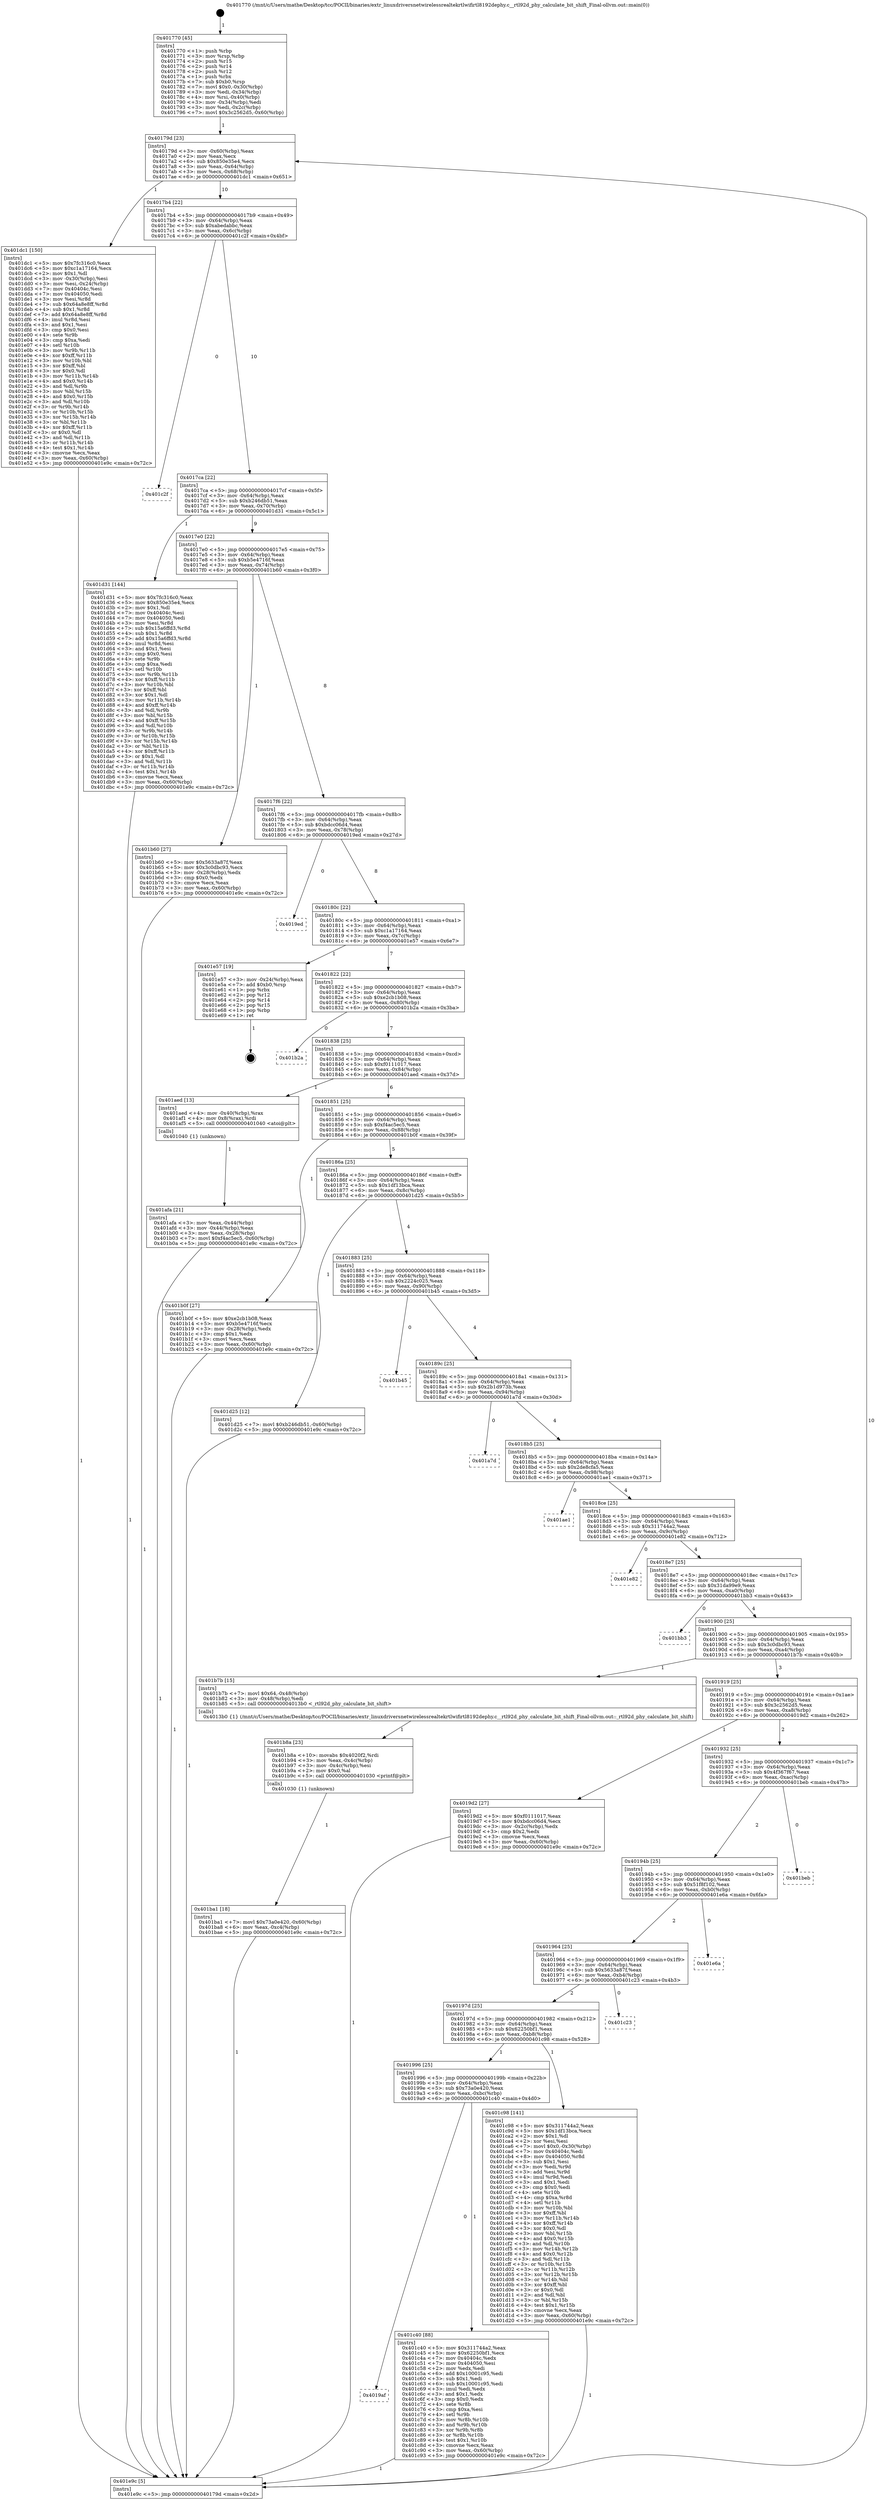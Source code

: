 digraph "0x401770" {
  label = "0x401770 (/mnt/c/Users/mathe/Desktop/tcc/POCII/binaries/extr_linuxdriversnetwirelessrealtekrtlwifirtl8192dephy.c__rtl92d_phy_calculate_bit_shift_Final-ollvm.out::main(0))"
  labelloc = "t"
  node[shape=record]

  Entry [label="",width=0.3,height=0.3,shape=circle,fillcolor=black,style=filled]
  "0x40179d" [label="{
     0x40179d [23]\l
     | [instrs]\l
     &nbsp;&nbsp;0x40179d \<+3\>: mov -0x60(%rbp),%eax\l
     &nbsp;&nbsp;0x4017a0 \<+2\>: mov %eax,%ecx\l
     &nbsp;&nbsp;0x4017a2 \<+6\>: sub $0x850e35e4,%ecx\l
     &nbsp;&nbsp;0x4017a8 \<+3\>: mov %eax,-0x64(%rbp)\l
     &nbsp;&nbsp;0x4017ab \<+3\>: mov %ecx,-0x68(%rbp)\l
     &nbsp;&nbsp;0x4017ae \<+6\>: je 0000000000401dc1 \<main+0x651\>\l
  }"]
  "0x401dc1" [label="{
     0x401dc1 [150]\l
     | [instrs]\l
     &nbsp;&nbsp;0x401dc1 \<+5\>: mov $0x7fc316c0,%eax\l
     &nbsp;&nbsp;0x401dc6 \<+5\>: mov $0xc1a17164,%ecx\l
     &nbsp;&nbsp;0x401dcb \<+2\>: mov $0x1,%dl\l
     &nbsp;&nbsp;0x401dcd \<+3\>: mov -0x30(%rbp),%esi\l
     &nbsp;&nbsp;0x401dd0 \<+3\>: mov %esi,-0x24(%rbp)\l
     &nbsp;&nbsp;0x401dd3 \<+7\>: mov 0x40404c,%esi\l
     &nbsp;&nbsp;0x401dda \<+7\>: mov 0x404050,%edi\l
     &nbsp;&nbsp;0x401de1 \<+3\>: mov %esi,%r8d\l
     &nbsp;&nbsp;0x401de4 \<+7\>: sub $0x64a8e8ff,%r8d\l
     &nbsp;&nbsp;0x401deb \<+4\>: sub $0x1,%r8d\l
     &nbsp;&nbsp;0x401def \<+7\>: add $0x64a8e8ff,%r8d\l
     &nbsp;&nbsp;0x401df6 \<+4\>: imul %r8d,%esi\l
     &nbsp;&nbsp;0x401dfa \<+3\>: and $0x1,%esi\l
     &nbsp;&nbsp;0x401dfd \<+3\>: cmp $0x0,%esi\l
     &nbsp;&nbsp;0x401e00 \<+4\>: sete %r9b\l
     &nbsp;&nbsp;0x401e04 \<+3\>: cmp $0xa,%edi\l
     &nbsp;&nbsp;0x401e07 \<+4\>: setl %r10b\l
     &nbsp;&nbsp;0x401e0b \<+3\>: mov %r9b,%r11b\l
     &nbsp;&nbsp;0x401e0e \<+4\>: xor $0xff,%r11b\l
     &nbsp;&nbsp;0x401e12 \<+3\>: mov %r10b,%bl\l
     &nbsp;&nbsp;0x401e15 \<+3\>: xor $0xff,%bl\l
     &nbsp;&nbsp;0x401e18 \<+3\>: xor $0x0,%dl\l
     &nbsp;&nbsp;0x401e1b \<+3\>: mov %r11b,%r14b\l
     &nbsp;&nbsp;0x401e1e \<+4\>: and $0x0,%r14b\l
     &nbsp;&nbsp;0x401e22 \<+3\>: and %dl,%r9b\l
     &nbsp;&nbsp;0x401e25 \<+3\>: mov %bl,%r15b\l
     &nbsp;&nbsp;0x401e28 \<+4\>: and $0x0,%r15b\l
     &nbsp;&nbsp;0x401e2c \<+3\>: and %dl,%r10b\l
     &nbsp;&nbsp;0x401e2f \<+3\>: or %r9b,%r14b\l
     &nbsp;&nbsp;0x401e32 \<+3\>: or %r10b,%r15b\l
     &nbsp;&nbsp;0x401e35 \<+3\>: xor %r15b,%r14b\l
     &nbsp;&nbsp;0x401e38 \<+3\>: or %bl,%r11b\l
     &nbsp;&nbsp;0x401e3b \<+4\>: xor $0xff,%r11b\l
     &nbsp;&nbsp;0x401e3f \<+3\>: or $0x0,%dl\l
     &nbsp;&nbsp;0x401e42 \<+3\>: and %dl,%r11b\l
     &nbsp;&nbsp;0x401e45 \<+3\>: or %r11b,%r14b\l
     &nbsp;&nbsp;0x401e48 \<+4\>: test $0x1,%r14b\l
     &nbsp;&nbsp;0x401e4c \<+3\>: cmovne %ecx,%eax\l
     &nbsp;&nbsp;0x401e4f \<+3\>: mov %eax,-0x60(%rbp)\l
     &nbsp;&nbsp;0x401e52 \<+5\>: jmp 0000000000401e9c \<main+0x72c\>\l
  }"]
  "0x4017b4" [label="{
     0x4017b4 [22]\l
     | [instrs]\l
     &nbsp;&nbsp;0x4017b4 \<+5\>: jmp 00000000004017b9 \<main+0x49\>\l
     &nbsp;&nbsp;0x4017b9 \<+3\>: mov -0x64(%rbp),%eax\l
     &nbsp;&nbsp;0x4017bc \<+5\>: sub $0xabedabbc,%eax\l
     &nbsp;&nbsp;0x4017c1 \<+3\>: mov %eax,-0x6c(%rbp)\l
     &nbsp;&nbsp;0x4017c4 \<+6\>: je 0000000000401c2f \<main+0x4bf\>\l
  }"]
  Exit [label="",width=0.3,height=0.3,shape=circle,fillcolor=black,style=filled,peripheries=2]
  "0x401c2f" [label="{
     0x401c2f\l
  }", style=dashed]
  "0x4017ca" [label="{
     0x4017ca [22]\l
     | [instrs]\l
     &nbsp;&nbsp;0x4017ca \<+5\>: jmp 00000000004017cf \<main+0x5f\>\l
     &nbsp;&nbsp;0x4017cf \<+3\>: mov -0x64(%rbp),%eax\l
     &nbsp;&nbsp;0x4017d2 \<+5\>: sub $0xb246db51,%eax\l
     &nbsp;&nbsp;0x4017d7 \<+3\>: mov %eax,-0x70(%rbp)\l
     &nbsp;&nbsp;0x4017da \<+6\>: je 0000000000401d31 \<main+0x5c1\>\l
  }"]
  "0x4019af" [label="{
     0x4019af\l
  }", style=dashed]
  "0x401d31" [label="{
     0x401d31 [144]\l
     | [instrs]\l
     &nbsp;&nbsp;0x401d31 \<+5\>: mov $0x7fc316c0,%eax\l
     &nbsp;&nbsp;0x401d36 \<+5\>: mov $0x850e35e4,%ecx\l
     &nbsp;&nbsp;0x401d3b \<+2\>: mov $0x1,%dl\l
     &nbsp;&nbsp;0x401d3d \<+7\>: mov 0x40404c,%esi\l
     &nbsp;&nbsp;0x401d44 \<+7\>: mov 0x404050,%edi\l
     &nbsp;&nbsp;0x401d4b \<+3\>: mov %esi,%r8d\l
     &nbsp;&nbsp;0x401d4e \<+7\>: sub $0x15a6ffd3,%r8d\l
     &nbsp;&nbsp;0x401d55 \<+4\>: sub $0x1,%r8d\l
     &nbsp;&nbsp;0x401d59 \<+7\>: add $0x15a6ffd3,%r8d\l
     &nbsp;&nbsp;0x401d60 \<+4\>: imul %r8d,%esi\l
     &nbsp;&nbsp;0x401d64 \<+3\>: and $0x1,%esi\l
     &nbsp;&nbsp;0x401d67 \<+3\>: cmp $0x0,%esi\l
     &nbsp;&nbsp;0x401d6a \<+4\>: sete %r9b\l
     &nbsp;&nbsp;0x401d6e \<+3\>: cmp $0xa,%edi\l
     &nbsp;&nbsp;0x401d71 \<+4\>: setl %r10b\l
     &nbsp;&nbsp;0x401d75 \<+3\>: mov %r9b,%r11b\l
     &nbsp;&nbsp;0x401d78 \<+4\>: xor $0xff,%r11b\l
     &nbsp;&nbsp;0x401d7c \<+3\>: mov %r10b,%bl\l
     &nbsp;&nbsp;0x401d7f \<+3\>: xor $0xff,%bl\l
     &nbsp;&nbsp;0x401d82 \<+3\>: xor $0x1,%dl\l
     &nbsp;&nbsp;0x401d85 \<+3\>: mov %r11b,%r14b\l
     &nbsp;&nbsp;0x401d88 \<+4\>: and $0xff,%r14b\l
     &nbsp;&nbsp;0x401d8c \<+3\>: and %dl,%r9b\l
     &nbsp;&nbsp;0x401d8f \<+3\>: mov %bl,%r15b\l
     &nbsp;&nbsp;0x401d92 \<+4\>: and $0xff,%r15b\l
     &nbsp;&nbsp;0x401d96 \<+3\>: and %dl,%r10b\l
     &nbsp;&nbsp;0x401d99 \<+3\>: or %r9b,%r14b\l
     &nbsp;&nbsp;0x401d9c \<+3\>: or %r10b,%r15b\l
     &nbsp;&nbsp;0x401d9f \<+3\>: xor %r15b,%r14b\l
     &nbsp;&nbsp;0x401da2 \<+3\>: or %bl,%r11b\l
     &nbsp;&nbsp;0x401da5 \<+4\>: xor $0xff,%r11b\l
     &nbsp;&nbsp;0x401da9 \<+3\>: or $0x1,%dl\l
     &nbsp;&nbsp;0x401dac \<+3\>: and %dl,%r11b\l
     &nbsp;&nbsp;0x401daf \<+3\>: or %r11b,%r14b\l
     &nbsp;&nbsp;0x401db2 \<+4\>: test $0x1,%r14b\l
     &nbsp;&nbsp;0x401db6 \<+3\>: cmovne %ecx,%eax\l
     &nbsp;&nbsp;0x401db9 \<+3\>: mov %eax,-0x60(%rbp)\l
     &nbsp;&nbsp;0x401dbc \<+5\>: jmp 0000000000401e9c \<main+0x72c\>\l
  }"]
  "0x4017e0" [label="{
     0x4017e0 [22]\l
     | [instrs]\l
     &nbsp;&nbsp;0x4017e0 \<+5\>: jmp 00000000004017e5 \<main+0x75\>\l
     &nbsp;&nbsp;0x4017e5 \<+3\>: mov -0x64(%rbp),%eax\l
     &nbsp;&nbsp;0x4017e8 \<+5\>: sub $0xb5e4716f,%eax\l
     &nbsp;&nbsp;0x4017ed \<+3\>: mov %eax,-0x74(%rbp)\l
     &nbsp;&nbsp;0x4017f0 \<+6\>: je 0000000000401b60 \<main+0x3f0\>\l
  }"]
  "0x401c40" [label="{
     0x401c40 [88]\l
     | [instrs]\l
     &nbsp;&nbsp;0x401c40 \<+5\>: mov $0x311744a2,%eax\l
     &nbsp;&nbsp;0x401c45 \<+5\>: mov $0x62250bf1,%ecx\l
     &nbsp;&nbsp;0x401c4a \<+7\>: mov 0x40404c,%edx\l
     &nbsp;&nbsp;0x401c51 \<+7\>: mov 0x404050,%esi\l
     &nbsp;&nbsp;0x401c58 \<+2\>: mov %edx,%edi\l
     &nbsp;&nbsp;0x401c5a \<+6\>: add $0x10001c95,%edi\l
     &nbsp;&nbsp;0x401c60 \<+3\>: sub $0x1,%edi\l
     &nbsp;&nbsp;0x401c63 \<+6\>: sub $0x10001c95,%edi\l
     &nbsp;&nbsp;0x401c69 \<+3\>: imul %edi,%edx\l
     &nbsp;&nbsp;0x401c6c \<+3\>: and $0x1,%edx\l
     &nbsp;&nbsp;0x401c6f \<+3\>: cmp $0x0,%edx\l
     &nbsp;&nbsp;0x401c72 \<+4\>: sete %r8b\l
     &nbsp;&nbsp;0x401c76 \<+3\>: cmp $0xa,%esi\l
     &nbsp;&nbsp;0x401c79 \<+4\>: setl %r9b\l
     &nbsp;&nbsp;0x401c7d \<+3\>: mov %r8b,%r10b\l
     &nbsp;&nbsp;0x401c80 \<+3\>: and %r9b,%r10b\l
     &nbsp;&nbsp;0x401c83 \<+3\>: xor %r9b,%r8b\l
     &nbsp;&nbsp;0x401c86 \<+3\>: or %r8b,%r10b\l
     &nbsp;&nbsp;0x401c89 \<+4\>: test $0x1,%r10b\l
     &nbsp;&nbsp;0x401c8d \<+3\>: cmovne %ecx,%eax\l
     &nbsp;&nbsp;0x401c90 \<+3\>: mov %eax,-0x60(%rbp)\l
     &nbsp;&nbsp;0x401c93 \<+5\>: jmp 0000000000401e9c \<main+0x72c\>\l
  }"]
  "0x401b60" [label="{
     0x401b60 [27]\l
     | [instrs]\l
     &nbsp;&nbsp;0x401b60 \<+5\>: mov $0x5633a87f,%eax\l
     &nbsp;&nbsp;0x401b65 \<+5\>: mov $0x3c0dbc93,%ecx\l
     &nbsp;&nbsp;0x401b6a \<+3\>: mov -0x28(%rbp),%edx\l
     &nbsp;&nbsp;0x401b6d \<+3\>: cmp $0x0,%edx\l
     &nbsp;&nbsp;0x401b70 \<+3\>: cmove %ecx,%eax\l
     &nbsp;&nbsp;0x401b73 \<+3\>: mov %eax,-0x60(%rbp)\l
     &nbsp;&nbsp;0x401b76 \<+5\>: jmp 0000000000401e9c \<main+0x72c\>\l
  }"]
  "0x4017f6" [label="{
     0x4017f6 [22]\l
     | [instrs]\l
     &nbsp;&nbsp;0x4017f6 \<+5\>: jmp 00000000004017fb \<main+0x8b\>\l
     &nbsp;&nbsp;0x4017fb \<+3\>: mov -0x64(%rbp),%eax\l
     &nbsp;&nbsp;0x4017fe \<+5\>: sub $0xbdcc06d4,%eax\l
     &nbsp;&nbsp;0x401803 \<+3\>: mov %eax,-0x78(%rbp)\l
     &nbsp;&nbsp;0x401806 \<+6\>: je 00000000004019ed \<main+0x27d\>\l
  }"]
  "0x401996" [label="{
     0x401996 [25]\l
     | [instrs]\l
     &nbsp;&nbsp;0x401996 \<+5\>: jmp 000000000040199b \<main+0x22b\>\l
     &nbsp;&nbsp;0x40199b \<+3\>: mov -0x64(%rbp),%eax\l
     &nbsp;&nbsp;0x40199e \<+5\>: sub $0x73a0e420,%eax\l
     &nbsp;&nbsp;0x4019a3 \<+6\>: mov %eax,-0xbc(%rbp)\l
     &nbsp;&nbsp;0x4019a9 \<+6\>: je 0000000000401c40 \<main+0x4d0\>\l
  }"]
  "0x4019ed" [label="{
     0x4019ed\l
  }", style=dashed]
  "0x40180c" [label="{
     0x40180c [22]\l
     | [instrs]\l
     &nbsp;&nbsp;0x40180c \<+5\>: jmp 0000000000401811 \<main+0xa1\>\l
     &nbsp;&nbsp;0x401811 \<+3\>: mov -0x64(%rbp),%eax\l
     &nbsp;&nbsp;0x401814 \<+5\>: sub $0xc1a17164,%eax\l
     &nbsp;&nbsp;0x401819 \<+3\>: mov %eax,-0x7c(%rbp)\l
     &nbsp;&nbsp;0x40181c \<+6\>: je 0000000000401e57 \<main+0x6e7\>\l
  }"]
  "0x401c98" [label="{
     0x401c98 [141]\l
     | [instrs]\l
     &nbsp;&nbsp;0x401c98 \<+5\>: mov $0x311744a2,%eax\l
     &nbsp;&nbsp;0x401c9d \<+5\>: mov $0x1df13bca,%ecx\l
     &nbsp;&nbsp;0x401ca2 \<+2\>: mov $0x1,%dl\l
     &nbsp;&nbsp;0x401ca4 \<+2\>: xor %esi,%esi\l
     &nbsp;&nbsp;0x401ca6 \<+7\>: movl $0x0,-0x30(%rbp)\l
     &nbsp;&nbsp;0x401cad \<+7\>: mov 0x40404c,%edi\l
     &nbsp;&nbsp;0x401cb4 \<+8\>: mov 0x404050,%r8d\l
     &nbsp;&nbsp;0x401cbc \<+3\>: sub $0x1,%esi\l
     &nbsp;&nbsp;0x401cbf \<+3\>: mov %edi,%r9d\l
     &nbsp;&nbsp;0x401cc2 \<+3\>: add %esi,%r9d\l
     &nbsp;&nbsp;0x401cc5 \<+4\>: imul %r9d,%edi\l
     &nbsp;&nbsp;0x401cc9 \<+3\>: and $0x1,%edi\l
     &nbsp;&nbsp;0x401ccc \<+3\>: cmp $0x0,%edi\l
     &nbsp;&nbsp;0x401ccf \<+4\>: sete %r10b\l
     &nbsp;&nbsp;0x401cd3 \<+4\>: cmp $0xa,%r8d\l
     &nbsp;&nbsp;0x401cd7 \<+4\>: setl %r11b\l
     &nbsp;&nbsp;0x401cdb \<+3\>: mov %r10b,%bl\l
     &nbsp;&nbsp;0x401cde \<+3\>: xor $0xff,%bl\l
     &nbsp;&nbsp;0x401ce1 \<+3\>: mov %r11b,%r14b\l
     &nbsp;&nbsp;0x401ce4 \<+4\>: xor $0xff,%r14b\l
     &nbsp;&nbsp;0x401ce8 \<+3\>: xor $0x0,%dl\l
     &nbsp;&nbsp;0x401ceb \<+3\>: mov %bl,%r15b\l
     &nbsp;&nbsp;0x401cee \<+4\>: and $0x0,%r15b\l
     &nbsp;&nbsp;0x401cf2 \<+3\>: and %dl,%r10b\l
     &nbsp;&nbsp;0x401cf5 \<+3\>: mov %r14b,%r12b\l
     &nbsp;&nbsp;0x401cf8 \<+4\>: and $0x0,%r12b\l
     &nbsp;&nbsp;0x401cfc \<+3\>: and %dl,%r11b\l
     &nbsp;&nbsp;0x401cff \<+3\>: or %r10b,%r15b\l
     &nbsp;&nbsp;0x401d02 \<+3\>: or %r11b,%r12b\l
     &nbsp;&nbsp;0x401d05 \<+3\>: xor %r12b,%r15b\l
     &nbsp;&nbsp;0x401d08 \<+3\>: or %r14b,%bl\l
     &nbsp;&nbsp;0x401d0b \<+3\>: xor $0xff,%bl\l
     &nbsp;&nbsp;0x401d0e \<+3\>: or $0x0,%dl\l
     &nbsp;&nbsp;0x401d11 \<+2\>: and %dl,%bl\l
     &nbsp;&nbsp;0x401d13 \<+3\>: or %bl,%r15b\l
     &nbsp;&nbsp;0x401d16 \<+4\>: test $0x1,%r15b\l
     &nbsp;&nbsp;0x401d1a \<+3\>: cmovne %ecx,%eax\l
     &nbsp;&nbsp;0x401d1d \<+3\>: mov %eax,-0x60(%rbp)\l
     &nbsp;&nbsp;0x401d20 \<+5\>: jmp 0000000000401e9c \<main+0x72c\>\l
  }"]
  "0x401e57" [label="{
     0x401e57 [19]\l
     | [instrs]\l
     &nbsp;&nbsp;0x401e57 \<+3\>: mov -0x24(%rbp),%eax\l
     &nbsp;&nbsp;0x401e5a \<+7\>: add $0xb0,%rsp\l
     &nbsp;&nbsp;0x401e61 \<+1\>: pop %rbx\l
     &nbsp;&nbsp;0x401e62 \<+2\>: pop %r12\l
     &nbsp;&nbsp;0x401e64 \<+2\>: pop %r14\l
     &nbsp;&nbsp;0x401e66 \<+2\>: pop %r15\l
     &nbsp;&nbsp;0x401e68 \<+1\>: pop %rbp\l
     &nbsp;&nbsp;0x401e69 \<+1\>: ret\l
  }"]
  "0x401822" [label="{
     0x401822 [22]\l
     | [instrs]\l
     &nbsp;&nbsp;0x401822 \<+5\>: jmp 0000000000401827 \<main+0xb7\>\l
     &nbsp;&nbsp;0x401827 \<+3\>: mov -0x64(%rbp),%eax\l
     &nbsp;&nbsp;0x40182a \<+5\>: sub $0xe2cb1b08,%eax\l
     &nbsp;&nbsp;0x40182f \<+3\>: mov %eax,-0x80(%rbp)\l
     &nbsp;&nbsp;0x401832 \<+6\>: je 0000000000401b2a \<main+0x3ba\>\l
  }"]
  "0x40197d" [label="{
     0x40197d [25]\l
     | [instrs]\l
     &nbsp;&nbsp;0x40197d \<+5\>: jmp 0000000000401982 \<main+0x212\>\l
     &nbsp;&nbsp;0x401982 \<+3\>: mov -0x64(%rbp),%eax\l
     &nbsp;&nbsp;0x401985 \<+5\>: sub $0x62250bf1,%eax\l
     &nbsp;&nbsp;0x40198a \<+6\>: mov %eax,-0xb8(%rbp)\l
     &nbsp;&nbsp;0x401990 \<+6\>: je 0000000000401c98 \<main+0x528\>\l
  }"]
  "0x401b2a" [label="{
     0x401b2a\l
  }", style=dashed]
  "0x401838" [label="{
     0x401838 [25]\l
     | [instrs]\l
     &nbsp;&nbsp;0x401838 \<+5\>: jmp 000000000040183d \<main+0xcd\>\l
     &nbsp;&nbsp;0x40183d \<+3\>: mov -0x64(%rbp),%eax\l
     &nbsp;&nbsp;0x401840 \<+5\>: sub $0xf0111017,%eax\l
     &nbsp;&nbsp;0x401845 \<+6\>: mov %eax,-0x84(%rbp)\l
     &nbsp;&nbsp;0x40184b \<+6\>: je 0000000000401aed \<main+0x37d\>\l
  }"]
  "0x401c23" [label="{
     0x401c23\l
  }", style=dashed]
  "0x401aed" [label="{
     0x401aed [13]\l
     | [instrs]\l
     &nbsp;&nbsp;0x401aed \<+4\>: mov -0x40(%rbp),%rax\l
     &nbsp;&nbsp;0x401af1 \<+4\>: mov 0x8(%rax),%rdi\l
     &nbsp;&nbsp;0x401af5 \<+5\>: call 0000000000401040 \<atoi@plt\>\l
     | [calls]\l
     &nbsp;&nbsp;0x401040 \{1\} (unknown)\l
  }"]
  "0x401851" [label="{
     0x401851 [25]\l
     | [instrs]\l
     &nbsp;&nbsp;0x401851 \<+5\>: jmp 0000000000401856 \<main+0xe6\>\l
     &nbsp;&nbsp;0x401856 \<+3\>: mov -0x64(%rbp),%eax\l
     &nbsp;&nbsp;0x401859 \<+5\>: sub $0xf4ac5ec5,%eax\l
     &nbsp;&nbsp;0x40185e \<+6\>: mov %eax,-0x88(%rbp)\l
     &nbsp;&nbsp;0x401864 \<+6\>: je 0000000000401b0f \<main+0x39f\>\l
  }"]
  "0x401964" [label="{
     0x401964 [25]\l
     | [instrs]\l
     &nbsp;&nbsp;0x401964 \<+5\>: jmp 0000000000401969 \<main+0x1f9\>\l
     &nbsp;&nbsp;0x401969 \<+3\>: mov -0x64(%rbp),%eax\l
     &nbsp;&nbsp;0x40196c \<+5\>: sub $0x5633a87f,%eax\l
     &nbsp;&nbsp;0x401971 \<+6\>: mov %eax,-0xb4(%rbp)\l
     &nbsp;&nbsp;0x401977 \<+6\>: je 0000000000401c23 \<main+0x4b3\>\l
  }"]
  "0x401b0f" [label="{
     0x401b0f [27]\l
     | [instrs]\l
     &nbsp;&nbsp;0x401b0f \<+5\>: mov $0xe2cb1b08,%eax\l
     &nbsp;&nbsp;0x401b14 \<+5\>: mov $0xb5e4716f,%ecx\l
     &nbsp;&nbsp;0x401b19 \<+3\>: mov -0x28(%rbp),%edx\l
     &nbsp;&nbsp;0x401b1c \<+3\>: cmp $0x1,%edx\l
     &nbsp;&nbsp;0x401b1f \<+3\>: cmovl %ecx,%eax\l
     &nbsp;&nbsp;0x401b22 \<+3\>: mov %eax,-0x60(%rbp)\l
     &nbsp;&nbsp;0x401b25 \<+5\>: jmp 0000000000401e9c \<main+0x72c\>\l
  }"]
  "0x40186a" [label="{
     0x40186a [25]\l
     | [instrs]\l
     &nbsp;&nbsp;0x40186a \<+5\>: jmp 000000000040186f \<main+0xff\>\l
     &nbsp;&nbsp;0x40186f \<+3\>: mov -0x64(%rbp),%eax\l
     &nbsp;&nbsp;0x401872 \<+5\>: sub $0x1df13bca,%eax\l
     &nbsp;&nbsp;0x401877 \<+6\>: mov %eax,-0x8c(%rbp)\l
     &nbsp;&nbsp;0x40187d \<+6\>: je 0000000000401d25 \<main+0x5b5\>\l
  }"]
  "0x401e6a" [label="{
     0x401e6a\l
  }", style=dashed]
  "0x401d25" [label="{
     0x401d25 [12]\l
     | [instrs]\l
     &nbsp;&nbsp;0x401d25 \<+7\>: movl $0xb246db51,-0x60(%rbp)\l
     &nbsp;&nbsp;0x401d2c \<+5\>: jmp 0000000000401e9c \<main+0x72c\>\l
  }"]
  "0x401883" [label="{
     0x401883 [25]\l
     | [instrs]\l
     &nbsp;&nbsp;0x401883 \<+5\>: jmp 0000000000401888 \<main+0x118\>\l
     &nbsp;&nbsp;0x401888 \<+3\>: mov -0x64(%rbp),%eax\l
     &nbsp;&nbsp;0x40188b \<+5\>: sub $0x2224c025,%eax\l
     &nbsp;&nbsp;0x401890 \<+6\>: mov %eax,-0x90(%rbp)\l
     &nbsp;&nbsp;0x401896 \<+6\>: je 0000000000401b45 \<main+0x3d5\>\l
  }"]
  "0x40194b" [label="{
     0x40194b [25]\l
     | [instrs]\l
     &nbsp;&nbsp;0x40194b \<+5\>: jmp 0000000000401950 \<main+0x1e0\>\l
     &nbsp;&nbsp;0x401950 \<+3\>: mov -0x64(%rbp),%eax\l
     &nbsp;&nbsp;0x401953 \<+5\>: sub $0x51f8f102,%eax\l
     &nbsp;&nbsp;0x401958 \<+6\>: mov %eax,-0xb0(%rbp)\l
     &nbsp;&nbsp;0x40195e \<+6\>: je 0000000000401e6a \<main+0x6fa\>\l
  }"]
  "0x401b45" [label="{
     0x401b45\l
  }", style=dashed]
  "0x40189c" [label="{
     0x40189c [25]\l
     | [instrs]\l
     &nbsp;&nbsp;0x40189c \<+5\>: jmp 00000000004018a1 \<main+0x131\>\l
     &nbsp;&nbsp;0x4018a1 \<+3\>: mov -0x64(%rbp),%eax\l
     &nbsp;&nbsp;0x4018a4 \<+5\>: sub $0x2b1d973b,%eax\l
     &nbsp;&nbsp;0x4018a9 \<+6\>: mov %eax,-0x94(%rbp)\l
     &nbsp;&nbsp;0x4018af \<+6\>: je 0000000000401a7d \<main+0x30d\>\l
  }"]
  "0x401beb" [label="{
     0x401beb\l
  }", style=dashed]
  "0x401a7d" [label="{
     0x401a7d\l
  }", style=dashed]
  "0x4018b5" [label="{
     0x4018b5 [25]\l
     | [instrs]\l
     &nbsp;&nbsp;0x4018b5 \<+5\>: jmp 00000000004018ba \<main+0x14a\>\l
     &nbsp;&nbsp;0x4018ba \<+3\>: mov -0x64(%rbp),%eax\l
     &nbsp;&nbsp;0x4018bd \<+5\>: sub $0x2de8cfa5,%eax\l
     &nbsp;&nbsp;0x4018c2 \<+6\>: mov %eax,-0x98(%rbp)\l
     &nbsp;&nbsp;0x4018c8 \<+6\>: je 0000000000401ae1 \<main+0x371\>\l
  }"]
  "0x401ba1" [label="{
     0x401ba1 [18]\l
     | [instrs]\l
     &nbsp;&nbsp;0x401ba1 \<+7\>: movl $0x73a0e420,-0x60(%rbp)\l
     &nbsp;&nbsp;0x401ba8 \<+6\>: mov %eax,-0xc4(%rbp)\l
     &nbsp;&nbsp;0x401bae \<+5\>: jmp 0000000000401e9c \<main+0x72c\>\l
  }"]
  "0x401ae1" [label="{
     0x401ae1\l
  }", style=dashed]
  "0x4018ce" [label="{
     0x4018ce [25]\l
     | [instrs]\l
     &nbsp;&nbsp;0x4018ce \<+5\>: jmp 00000000004018d3 \<main+0x163\>\l
     &nbsp;&nbsp;0x4018d3 \<+3\>: mov -0x64(%rbp),%eax\l
     &nbsp;&nbsp;0x4018d6 \<+5\>: sub $0x311744a2,%eax\l
     &nbsp;&nbsp;0x4018db \<+6\>: mov %eax,-0x9c(%rbp)\l
     &nbsp;&nbsp;0x4018e1 \<+6\>: je 0000000000401e82 \<main+0x712\>\l
  }"]
  "0x401b8a" [label="{
     0x401b8a [23]\l
     | [instrs]\l
     &nbsp;&nbsp;0x401b8a \<+10\>: movabs $0x4020f2,%rdi\l
     &nbsp;&nbsp;0x401b94 \<+3\>: mov %eax,-0x4c(%rbp)\l
     &nbsp;&nbsp;0x401b97 \<+3\>: mov -0x4c(%rbp),%esi\l
     &nbsp;&nbsp;0x401b9a \<+2\>: mov $0x0,%al\l
     &nbsp;&nbsp;0x401b9c \<+5\>: call 0000000000401030 \<printf@plt\>\l
     | [calls]\l
     &nbsp;&nbsp;0x401030 \{1\} (unknown)\l
  }"]
  "0x401e82" [label="{
     0x401e82\l
  }", style=dashed]
  "0x4018e7" [label="{
     0x4018e7 [25]\l
     | [instrs]\l
     &nbsp;&nbsp;0x4018e7 \<+5\>: jmp 00000000004018ec \<main+0x17c\>\l
     &nbsp;&nbsp;0x4018ec \<+3\>: mov -0x64(%rbp),%eax\l
     &nbsp;&nbsp;0x4018ef \<+5\>: sub $0x31da99e9,%eax\l
     &nbsp;&nbsp;0x4018f4 \<+6\>: mov %eax,-0xa0(%rbp)\l
     &nbsp;&nbsp;0x4018fa \<+6\>: je 0000000000401bb3 \<main+0x443\>\l
  }"]
  "0x401afa" [label="{
     0x401afa [21]\l
     | [instrs]\l
     &nbsp;&nbsp;0x401afa \<+3\>: mov %eax,-0x44(%rbp)\l
     &nbsp;&nbsp;0x401afd \<+3\>: mov -0x44(%rbp),%eax\l
     &nbsp;&nbsp;0x401b00 \<+3\>: mov %eax,-0x28(%rbp)\l
     &nbsp;&nbsp;0x401b03 \<+7\>: movl $0xf4ac5ec5,-0x60(%rbp)\l
     &nbsp;&nbsp;0x401b0a \<+5\>: jmp 0000000000401e9c \<main+0x72c\>\l
  }"]
  "0x401bb3" [label="{
     0x401bb3\l
  }", style=dashed]
  "0x401900" [label="{
     0x401900 [25]\l
     | [instrs]\l
     &nbsp;&nbsp;0x401900 \<+5\>: jmp 0000000000401905 \<main+0x195\>\l
     &nbsp;&nbsp;0x401905 \<+3\>: mov -0x64(%rbp),%eax\l
     &nbsp;&nbsp;0x401908 \<+5\>: sub $0x3c0dbc93,%eax\l
     &nbsp;&nbsp;0x40190d \<+6\>: mov %eax,-0xa4(%rbp)\l
     &nbsp;&nbsp;0x401913 \<+6\>: je 0000000000401b7b \<main+0x40b\>\l
  }"]
  "0x401770" [label="{
     0x401770 [45]\l
     | [instrs]\l
     &nbsp;&nbsp;0x401770 \<+1\>: push %rbp\l
     &nbsp;&nbsp;0x401771 \<+3\>: mov %rsp,%rbp\l
     &nbsp;&nbsp;0x401774 \<+2\>: push %r15\l
     &nbsp;&nbsp;0x401776 \<+2\>: push %r14\l
     &nbsp;&nbsp;0x401778 \<+2\>: push %r12\l
     &nbsp;&nbsp;0x40177a \<+1\>: push %rbx\l
     &nbsp;&nbsp;0x40177b \<+7\>: sub $0xb0,%rsp\l
     &nbsp;&nbsp;0x401782 \<+7\>: movl $0x0,-0x30(%rbp)\l
     &nbsp;&nbsp;0x401789 \<+3\>: mov %edi,-0x34(%rbp)\l
     &nbsp;&nbsp;0x40178c \<+4\>: mov %rsi,-0x40(%rbp)\l
     &nbsp;&nbsp;0x401790 \<+3\>: mov -0x34(%rbp),%edi\l
     &nbsp;&nbsp;0x401793 \<+3\>: mov %edi,-0x2c(%rbp)\l
     &nbsp;&nbsp;0x401796 \<+7\>: movl $0x3c2562d5,-0x60(%rbp)\l
  }"]
  "0x401b7b" [label="{
     0x401b7b [15]\l
     | [instrs]\l
     &nbsp;&nbsp;0x401b7b \<+7\>: movl $0x64,-0x48(%rbp)\l
     &nbsp;&nbsp;0x401b82 \<+3\>: mov -0x48(%rbp),%edi\l
     &nbsp;&nbsp;0x401b85 \<+5\>: call 00000000004013b0 \<_rtl92d_phy_calculate_bit_shift\>\l
     | [calls]\l
     &nbsp;&nbsp;0x4013b0 \{1\} (/mnt/c/Users/mathe/Desktop/tcc/POCII/binaries/extr_linuxdriversnetwirelessrealtekrtlwifirtl8192dephy.c__rtl92d_phy_calculate_bit_shift_Final-ollvm.out::_rtl92d_phy_calculate_bit_shift)\l
  }"]
  "0x401919" [label="{
     0x401919 [25]\l
     | [instrs]\l
     &nbsp;&nbsp;0x401919 \<+5\>: jmp 000000000040191e \<main+0x1ae\>\l
     &nbsp;&nbsp;0x40191e \<+3\>: mov -0x64(%rbp),%eax\l
     &nbsp;&nbsp;0x401921 \<+5\>: sub $0x3c2562d5,%eax\l
     &nbsp;&nbsp;0x401926 \<+6\>: mov %eax,-0xa8(%rbp)\l
     &nbsp;&nbsp;0x40192c \<+6\>: je 00000000004019d2 \<main+0x262\>\l
  }"]
  "0x401e9c" [label="{
     0x401e9c [5]\l
     | [instrs]\l
     &nbsp;&nbsp;0x401e9c \<+5\>: jmp 000000000040179d \<main+0x2d\>\l
  }"]
  "0x4019d2" [label="{
     0x4019d2 [27]\l
     | [instrs]\l
     &nbsp;&nbsp;0x4019d2 \<+5\>: mov $0xf0111017,%eax\l
     &nbsp;&nbsp;0x4019d7 \<+5\>: mov $0xbdcc06d4,%ecx\l
     &nbsp;&nbsp;0x4019dc \<+3\>: mov -0x2c(%rbp),%edx\l
     &nbsp;&nbsp;0x4019df \<+3\>: cmp $0x2,%edx\l
     &nbsp;&nbsp;0x4019e2 \<+3\>: cmovne %ecx,%eax\l
     &nbsp;&nbsp;0x4019e5 \<+3\>: mov %eax,-0x60(%rbp)\l
     &nbsp;&nbsp;0x4019e8 \<+5\>: jmp 0000000000401e9c \<main+0x72c\>\l
  }"]
  "0x401932" [label="{
     0x401932 [25]\l
     | [instrs]\l
     &nbsp;&nbsp;0x401932 \<+5\>: jmp 0000000000401937 \<main+0x1c7\>\l
     &nbsp;&nbsp;0x401937 \<+3\>: mov -0x64(%rbp),%eax\l
     &nbsp;&nbsp;0x40193a \<+5\>: sub $0x4f367f67,%eax\l
     &nbsp;&nbsp;0x40193f \<+6\>: mov %eax,-0xac(%rbp)\l
     &nbsp;&nbsp;0x401945 \<+6\>: je 0000000000401beb \<main+0x47b\>\l
  }"]
  Entry -> "0x401770" [label=" 1"]
  "0x40179d" -> "0x401dc1" [label=" 1"]
  "0x40179d" -> "0x4017b4" [label=" 10"]
  "0x401e57" -> Exit [label=" 1"]
  "0x4017b4" -> "0x401c2f" [label=" 0"]
  "0x4017b4" -> "0x4017ca" [label=" 10"]
  "0x401dc1" -> "0x401e9c" [label=" 1"]
  "0x4017ca" -> "0x401d31" [label=" 1"]
  "0x4017ca" -> "0x4017e0" [label=" 9"]
  "0x401d31" -> "0x401e9c" [label=" 1"]
  "0x4017e0" -> "0x401b60" [label=" 1"]
  "0x4017e0" -> "0x4017f6" [label=" 8"]
  "0x401d25" -> "0x401e9c" [label=" 1"]
  "0x4017f6" -> "0x4019ed" [label=" 0"]
  "0x4017f6" -> "0x40180c" [label=" 8"]
  "0x401c40" -> "0x401e9c" [label=" 1"]
  "0x40180c" -> "0x401e57" [label=" 1"]
  "0x40180c" -> "0x401822" [label=" 7"]
  "0x401996" -> "0x4019af" [label=" 0"]
  "0x401822" -> "0x401b2a" [label=" 0"]
  "0x401822" -> "0x401838" [label=" 7"]
  "0x401c98" -> "0x401e9c" [label=" 1"]
  "0x401838" -> "0x401aed" [label=" 1"]
  "0x401838" -> "0x401851" [label=" 6"]
  "0x40197d" -> "0x401996" [label=" 1"]
  "0x401851" -> "0x401b0f" [label=" 1"]
  "0x401851" -> "0x40186a" [label=" 5"]
  "0x401996" -> "0x401c40" [label=" 1"]
  "0x40186a" -> "0x401d25" [label=" 1"]
  "0x40186a" -> "0x401883" [label=" 4"]
  "0x401964" -> "0x40197d" [label=" 2"]
  "0x401883" -> "0x401b45" [label=" 0"]
  "0x401883" -> "0x40189c" [label=" 4"]
  "0x40197d" -> "0x401c98" [label=" 1"]
  "0x40189c" -> "0x401a7d" [label=" 0"]
  "0x40189c" -> "0x4018b5" [label=" 4"]
  "0x40194b" -> "0x401964" [label=" 2"]
  "0x4018b5" -> "0x401ae1" [label=" 0"]
  "0x4018b5" -> "0x4018ce" [label=" 4"]
  "0x401964" -> "0x401c23" [label=" 0"]
  "0x4018ce" -> "0x401e82" [label=" 0"]
  "0x4018ce" -> "0x4018e7" [label=" 4"]
  "0x401932" -> "0x40194b" [label=" 2"]
  "0x4018e7" -> "0x401bb3" [label=" 0"]
  "0x4018e7" -> "0x401900" [label=" 4"]
  "0x401932" -> "0x401beb" [label=" 0"]
  "0x401900" -> "0x401b7b" [label=" 1"]
  "0x401900" -> "0x401919" [label=" 3"]
  "0x40194b" -> "0x401e6a" [label=" 0"]
  "0x401919" -> "0x4019d2" [label=" 1"]
  "0x401919" -> "0x401932" [label=" 2"]
  "0x4019d2" -> "0x401e9c" [label=" 1"]
  "0x401770" -> "0x40179d" [label=" 1"]
  "0x401e9c" -> "0x40179d" [label=" 10"]
  "0x401aed" -> "0x401afa" [label=" 1"]
  "0x401afa" -> "0x401e9c" [label=" 1"]
  "0x401b0f" -> "0x401e9c" [label=" 1"]
  "0x401b60" -> "0x401e9c" [label=" 1"]
  "0x401b7b" -> "0x401b8a" [label=" 1"]
  "0x401b8a" -> "0x401ba1" [label=" 1"]
  "0x401ba1" -> "0x401e9c" [label=" 1"]
}
